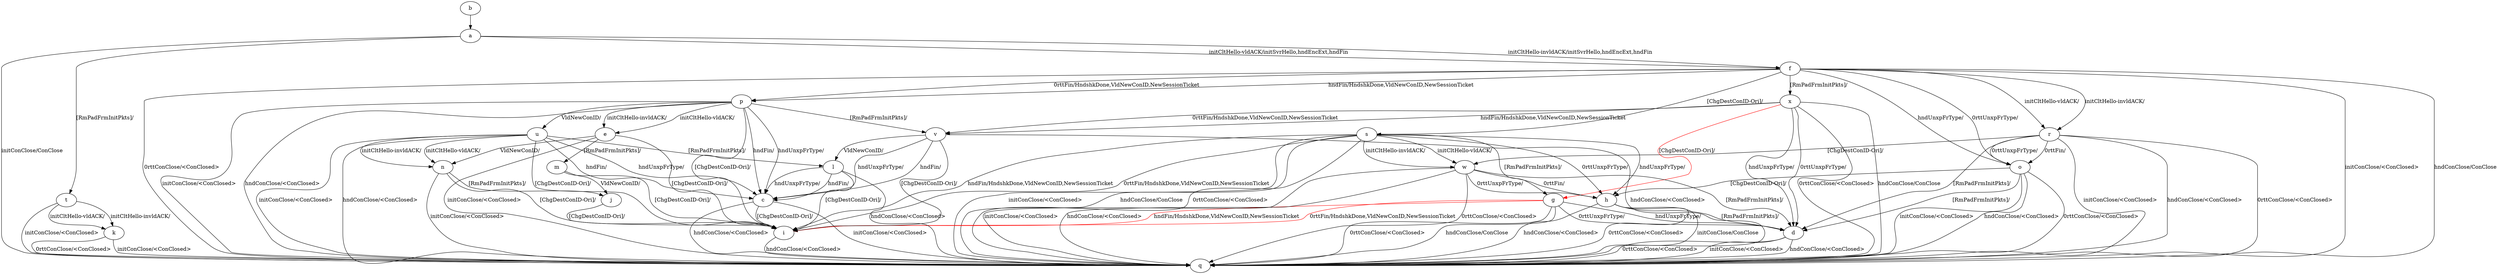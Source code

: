 digraph "" {
	a -> f	[key=0,
		label="initCltHello-vldACK/initSvrHello,hndEncExt,hndFin "];
	a -> f	[key=1,
		label="initCltHello-invldACK/initSvrHello,hndEncExt,hndFin "];
	a -> q	[key=0,
		label="initConClose/ConClose "];
	a -> t	[key=0,
		label="[RmPadFrmInitPkts]/ "];
	b -> a	[key=0];
	c -> i	[key=0,
		label="[ChgDestConID-Ori]/ "];
	c -> q	[key=0,
		label="initConClose/<ConClosed> "];
	c -> q	[key=1,
		label="hndConClose/<ConClosed> "];
	d -> q	[key=0,
		label="initConClose/<ConClosed> "];
	d -> q	[key=1,
		label="hndConClose/<ConClosed> "];
	d -> q	[key=2,
		label="0rttConClose/<ConClosed> "];
	e -> i	[key=0,
		label="[ChgDestConID-Ori]/ "];
	e -> m	[key=0,
		label="[RmPadFrmInitPkts]/ "];
	e -> n	[key=0,
		label="VldNewConID/ "];
	e -> q	[key=0,
		label="initConClose/<ConClosed> "];
	f -> o	[key=0,
		label="hndUnxpFrType/ "];
	f -> o	[key=1,
		label="0rttUnxpFrType/ "];
	f -> p	[key=0,
		label="hndFin/HndshkDone,VldNewConID,NewSessionTicket "];
	f -> p	[key=1,
		label="0rttFin/HndshkDone,VldNewConID,NewSessionTicket "];
	f -> q	[key=0,
		label="initConClose/<ConClosed> "];
	f -> q	[key=1,
		label="hndConClose/ConClose "];
	f -> q	[key=2,
		label="0rttConClose/<ConClosed> "];
	f -> r	[key=0,
		label="initCltHello-vldACK/ "];
	f -> r	[key=1,
		label="initCltHello-invldACK/ "];
	f -> s	[key=0,
		label="[ChgDestConID-Ori]/ "];
	f -> x	[key=0,
		label="[RmPadFrmInitPkts]/ "];
	g -> d	[key=0,
		label="hndUnxpFrType/ "];
	g -> d	[key=1,
		label="0rttUnxpFrType/ "];
	g -> i	[key=0,
		color=red,
		label="hndFin/HndshkDone,VldNewConID,NewSessionTicket "];
	g -> i	[key=1,
		color=red,
		label="0rttFin/HndshkDone,VldNewConID,NewSessionTicket "];
	g -> q	[key=0,
		label="hndConClose/ConClose "];
	g -> q	[key=1,
		label="0rttConClose/<ConClosed> "];
	h -> d	[key=0,
		label="[RmPadFrmInitPkts]/ "];
	h -> q	[key=0,
		label="initConClose/ConClose "];
	h -> q	[key=1,
		label="hndConClose/<ConClosed> "];
	h -> q	[key=2,
		label="0rttConClose/<ConClosed> "];
	i -> q	[key=0,
		label="hndConClose/<ConClosed> "];
	j -> i	[key=0,
		label="[ChgDestConID-Ori]/ "];
	k -> q	[key=0,
		label="initConClose/<ConClosed> "];
	k -> q	[key=1,
		label="0rttConClose/<ConClosed> "];
	l -> c	[key=0,
		label="hndFin/ "];
	l -> c	[key=1,
		label="hndUnxpFrType/ "];
	l -> i	[key=0,
		label="[ChgDestConID-Ori]/ "];
	l -> q	[key=0,
		label="hndConClose/<ConClosed> "];
	m -> i	[key=0,
		label="[ChgDestConID-Ori]/ "];
	m -> j	[key=0,
		label="VldNewConID/ "];
	n -> i	[key=0,
		label="[ChgDestConID-Ori]/ "];
	n -> j	[key=0,
		label="[RmPadFrmInitPkts]/ "];
	n -> q	[key=0,
		label="initConClose/<ConClosed> "];
	o -> d	[key=0,
		label="[RmPadFrmInitPkts]/ "];
	o -> h	[key=0,
		label="[ChgDestConID-Ori]/ "];
	o -> q	[key=0,
		label="initConClose/<ConClosed> "];
	o -> q	[key=1,
		label="hndConClose/<ConClosed> "];
	o -> q	[key=2,
		label="0rttConClose/<ConClosed> "];
	p -> c	[key=0,
		label="hndFin/ "];
	p -> c	[key=1,
		label="hndUnxpFrType/ "];
	p -> e	[key=0,
		label="initCltHello-vldACK/ "];
	p -> e	[key=1,
		label="initCltHello-invldACK/ "];
	p -> i	[key=0,
		label="[ChgDestConID-Ori]/ "];
	p -> q	[key=0,
		label="initConClose/<ConClosed> "];
	p -> q	[key=1,
		label="hndConClose/<ConClosed> "];
	p -> u	[key=0,
		label="VldNewConID/ "];
	p -> v	[key=0,
		label="[RmPadFrmInitPkts]/ "];
	r -> d	[key=0,
		label="[RmPadFrmInitPkts]/ "];
	r -> o	[key=0,
		label="0rttFin/ "];
	r -> o	[key=1,
		label="0rttUnxpFrType/ "];
	r -> q	[key=0,
		label="initConClose/<ConClosed> "];
	r -> q	[key=1,
		label="hndConClose/<ConClosed> "];
	r -> q	[key=2,
		label="0rttConClose/<ConClosed> "];
	r -> w	[key=0,
		label="[ChgDestConID-Ori]/ "];
	s -> g	[key=0,
		label="[RmPadFrmInitPkts]/ "];
	s -> h	[key=0,
		label="hndUnxpFrType/ "];
	s -> h	[key=1,
		label="0rttUnxpFrType/ "];
	s -> i	[key=0,
		label="hndFin/HndshkDone,VldNewConID,NewSessionTicket "];
	s -> i	[key=1,
		label="0rttFin/HndshkDone,VldNewConID,NewSessionTicket "];
	s -> q	[key=0,
		label="initConClose/<ConClosed> "];
	s -> q	[key=1,
		label="hndConClose/ConClose "];
	s -> q	[key=2,
		label="0rttConClose/<ConClosed> "];
	s -> w	[key=0,
		label="initCltHello-vldACK/ "];
	s -> w	[key=1,
		label="initCltHello-invldACK/ "];
	t -> k	[key=0,
		label="initCltHello-vldACK/ "];
	t -> k	[key=1,
		label="initCltHello-invldACK/ "];
	t -> q	[key=0,
		label="initConClose/<ConClosed> "];
	u -> c	[key=0,
		label="hndFin/ "];
	u -> c	[key=1,
		label="hndUnxpFrType/ "];
	u -> i	[key=0,
		label="[ChgDestConID-Ori]/ "];
	u -> l	[key=0,
		label="[RmPadFrmInitPkts]/ "];
	u -> n	[key=0,
		label="initCltHello-vldACK/ "];
	u -> n	[key=1,
		label="initCltHello-invldACK/ "];
	u -> q	[key=0,
		label="initConClose/<ConClosed> "];
	u -> q	[key=1,
		label="hndConClose/<ConClosed> "];
	v -> c	[key=0,
		label="hndFin/ "];
	v -> c	[key=1,
		label="hndUnxpFrType/ "];
	v -> i	[key=0,
		label="[ChgDestConID-Ori]/ "];
	v -> l	[key=0,
		label="VldNewConID/ "];
	v -> q	[key=0,
		label="hndConClose/<ConClosed> "];
	w -> d	[key=0,
		label="[RmPadFrmInitPkts]/ "];
	w -> h	[key=0,
		label="0rttFin/ "];
	w -> h	[key=1,
		label="0rttUnxpFrType/ "];
	w -> q	[key=0,
		label="initConClose/<ConClosed> "];
	w -> q	[key=1,
		label="hndConClose/<ConClosed> "];
	w -> q	[key=2,
		label="0rttConClose/<ConClosed> "];
	x -> d	[key=0,
		label="hndUnxpFrType/ "];
	x -> d	[key=1,
		label="0rttUnxpFrType/ "];
	x -> g	[key=0,
		color=red,
		label="[ChgDestConID-Ori]/ "];
	x -> q	[key=0,
		label="hndConClose/ConClose "];
	x -> q	[key=1,
		label="0rttConClose/<ConClosed> "];
	x -> v	[key=0,
		label="hndFin/HndshkDone,VldNewConID,NewSessionTicket "];
	x -> v	[key=1,
		label="0rttFin/HndshkDone,VldNewConID,NewSessionTicket "];
}
